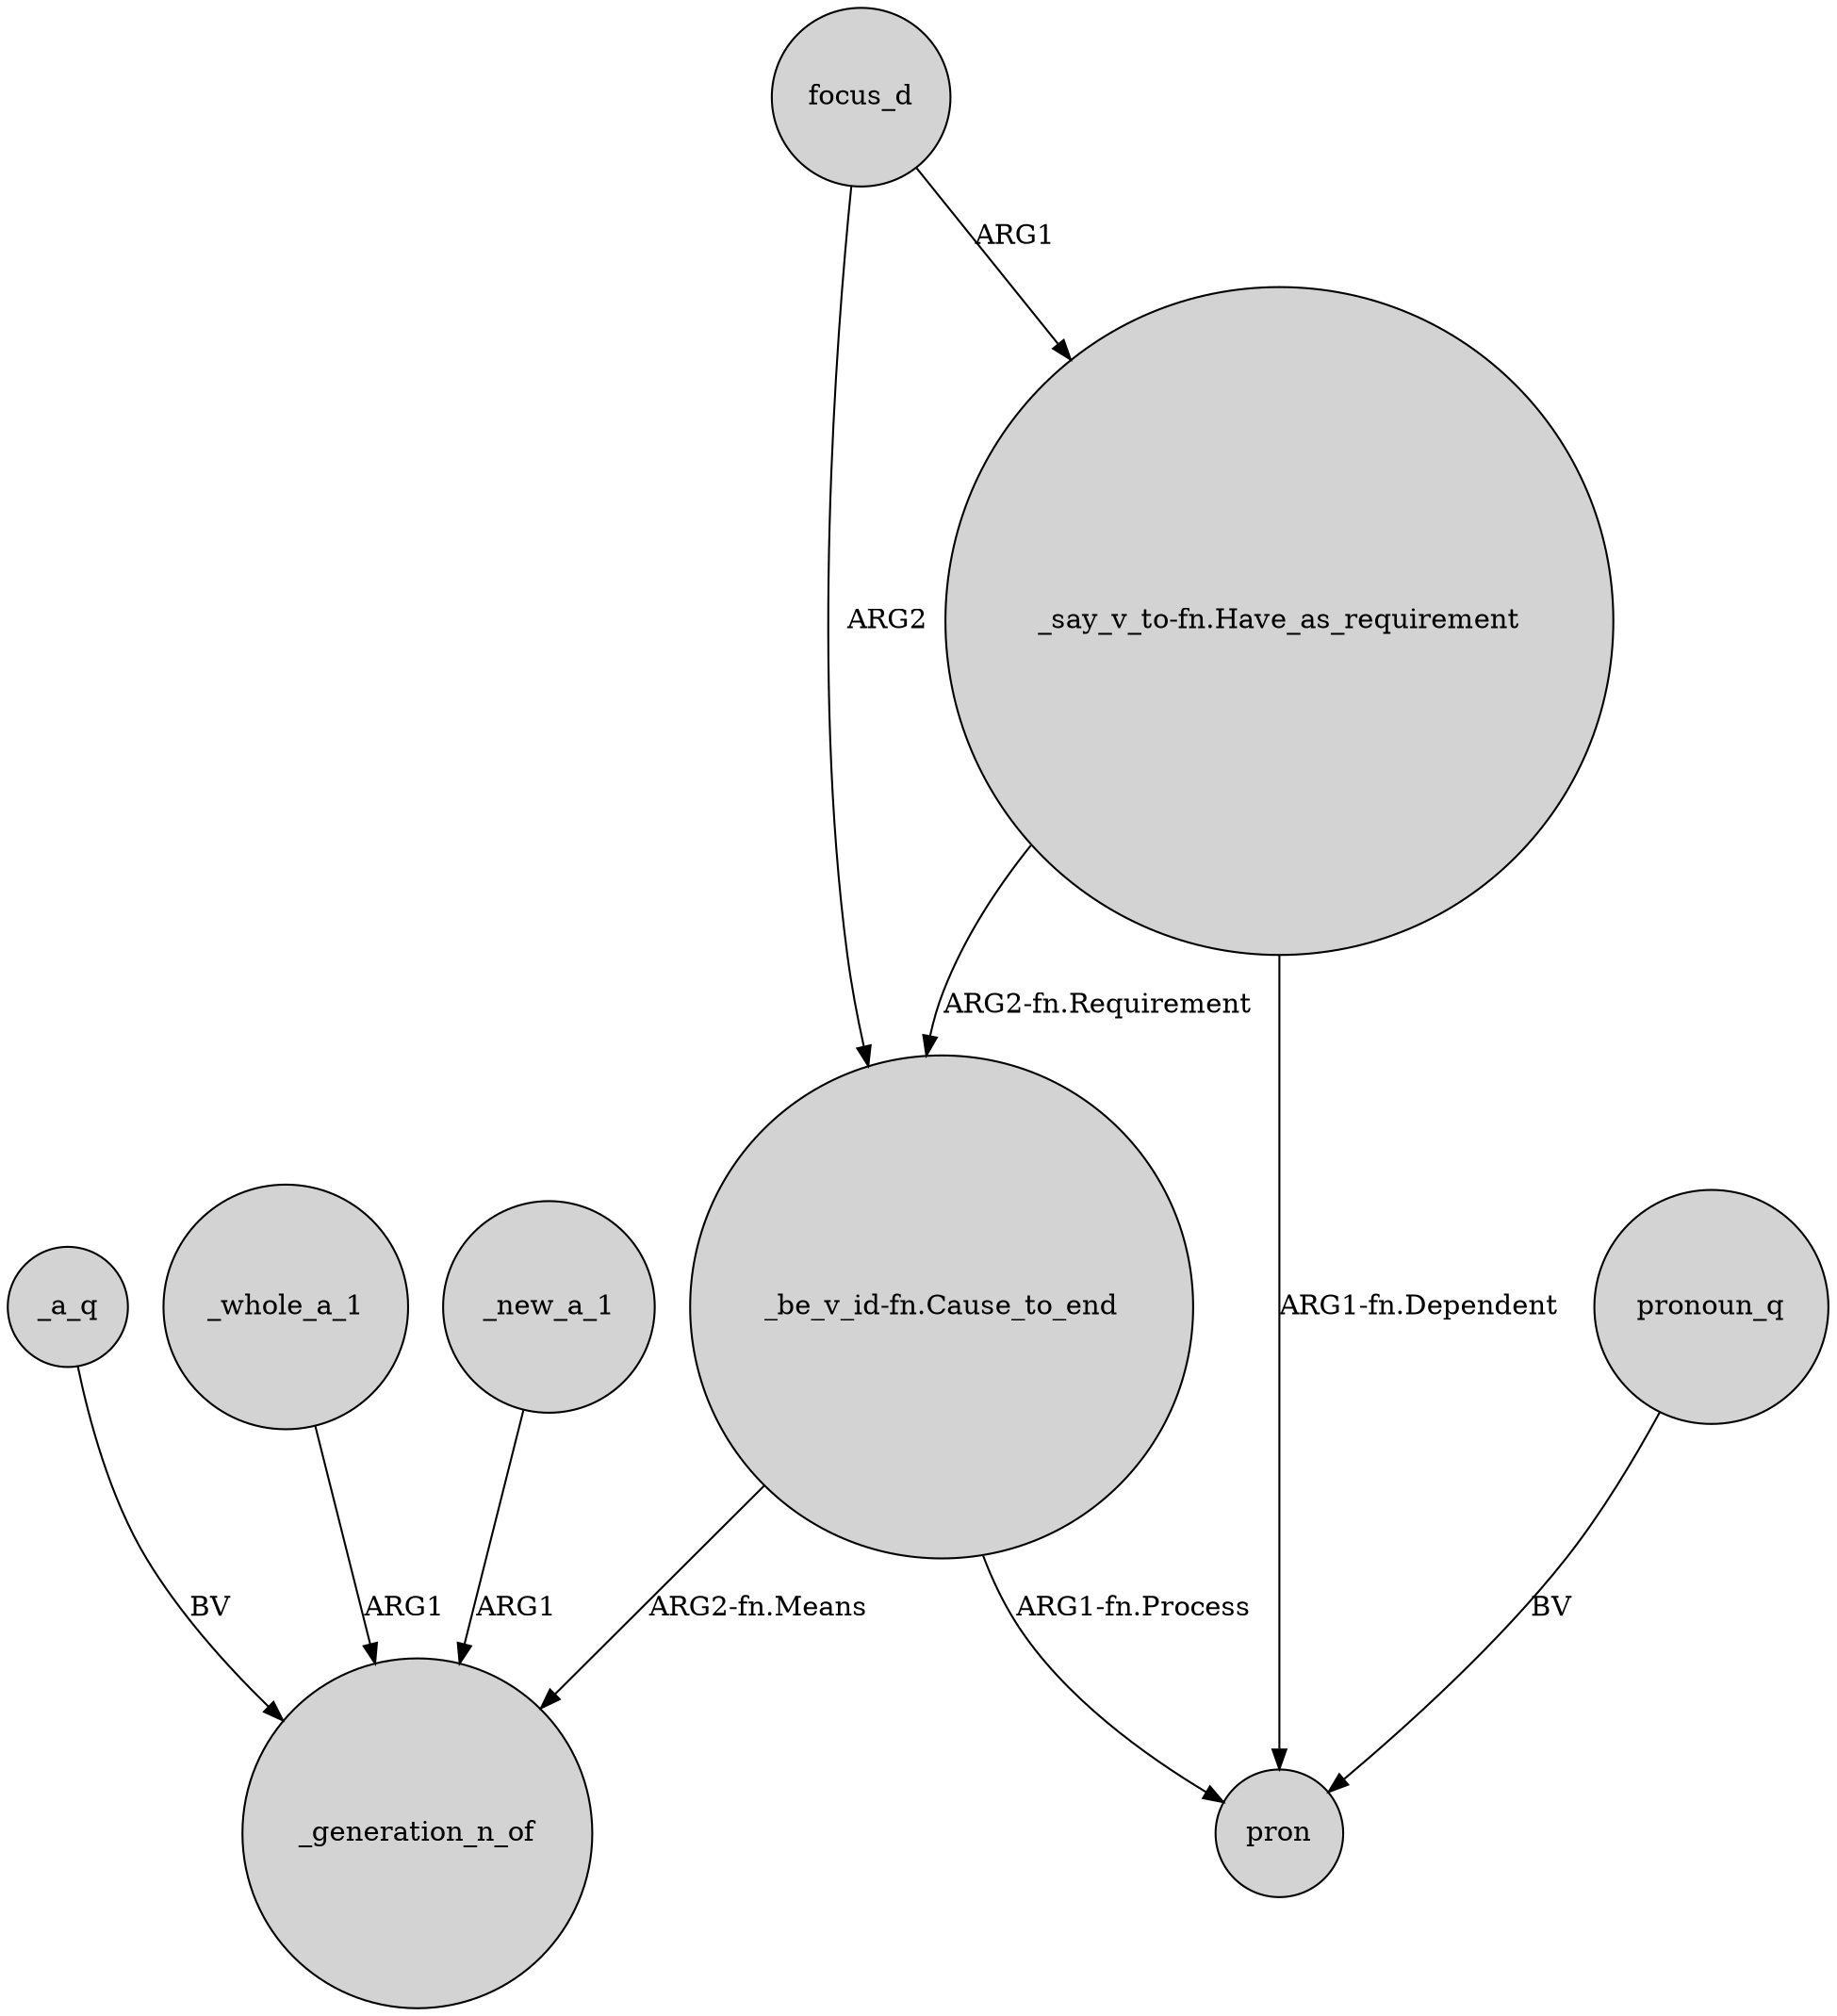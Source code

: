 digraph {
	node [shape=circle style=filled]
	"_be_v_id-fn.Cause_to_end" -> _generation_n_of [label="ARG2-fn.Means"]
	_a_q -> _generation_n_of [label=BV]
	_whole_a_1 -> _generation_n_of [label=ARG1]
	"_say_v_to-fn.Have_as_requirement" -> pron [label="ARG1-fn.Dependent"]
	_new_a_1 -> _generation_n_of [label=ARG1]
	focus_d -> "_be_v_id-fn.Cause_to_end" [label=ARG2]
	"_say_v_to-fn.Have_as_requirement" -> "_be_v_id-fn.Cause_to_end" [label="ARG2-fn.Requirement"]
	pronoun_q -> pron [label=BV]
	"_be_v_id-fn.Cause_to_end" -> pron [label="ARG1-fn.Process"]
	focus_d -> "_say_v_to-fn.Have_as_requirement" [label=ARG1]
}
